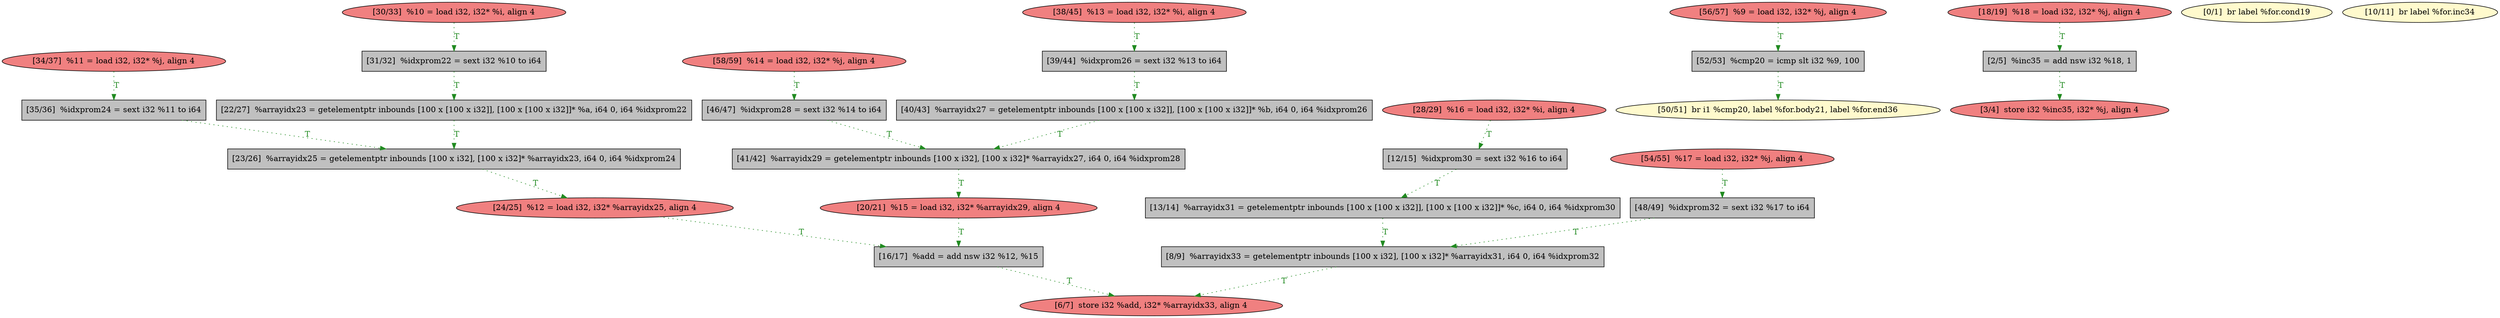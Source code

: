
digraph G {


node1069 [fillcolor=grey,label="[48/49]  %idxprom32 = sext i32 %17 to i64",shape=rectangle,style=filled ]
node1068 [fillcolor=lemonchiffon,label="[50/51]  br i1 %cmp20, label %for.body21, label %for.end36",shape=ellipse,style=filled ]
node1066 [fillcolor=grey,label="[23/26]  %arrayidx25 = getelementptr inbounds [100 x i32], [100 x i32]* %arrayidx23, i64 0, i64 %idxprom24",shape=rectangle,style=filled ]
node1060 [fillcolor=grey,label="[12/15]  %idxprom30 = sext i32 %16 to i64",shape=rectangle,style=filled ]
node1057 [fillcolor=lightcoral,label="[6/7]  store i32 %add, i32* %arrayidx33, align 4",shape=ellipse,style=filled ]
node1056 [fillcolor=lightcoral,label="[3/4]  store i32 %inc35, i32* %j, align 4",shape=ellipse,style=filled ]
node1045 [fillcolor=lightcoral,label="[30/33]  %10 = load i32, i32* %i, align 4",shape=ellipse,style=filled ]
node1058 [fillcolor=grey,label="[2/5]  %inc35 = add nsw i32 %18, 1",shape=rectangle,style=filled ]
node1050 [fillcolor=grey,label="[39/44]  %idxprom26 = sext i32 %13 to i64",shape=rectangle,style=filled ]
node1064 [fillcolor=lightcoral,label="[24/25]  %12 = load i32, i32* %arrayidx25, align 4",shape=ellipse,style=filled ]
node1055 [fillcolor=lemonchiffon,label="[0/1]  br label %for.cond19",shape=ellipse,style=filled ]
node1044 [fillcolor=grey,label="[35/36]  %idxprom24 = sext i32 %11 to i64",shape=rectangle,style=filled ]
node1043 [fillcolor=grey,label="[41/42]  %arrayidx29 = getelementptr inbounds [100 x i32], [100 x i32]* %arrayidx27, i64 0, i64 %idxprom28",shape=rectangle,style=filled ]
node1051 [fillcolor=lightcoral,label="[54/55]  %17 = load i32, i32* %j, align 4",shape=ellipse,style=filled ]
node1040 [fillcolor=grey,label="[31/32]  %idxprom22 = sext i32 %10 to i64",shape=rectangle,style=filled ]
node1046 [fillcolor=lightcoral,label="[28/29]  %16 = load i32, i32* %i, align 4",shape=ellipse,style=filled ]
node1067 [fillcolor=grey,label="[22/27]  %arrayidx23 = getelementptr inbounds [100 x [100 x i32]], [100 x [100 x i32]]* %a, i64 0, i64 %idxprom22",shape=rectangle,style=filled ]
node1062 [fillcolor=lightcoral,label="[18/19]  %18 = load i32, i32* %j, align 4",shape=ellipse,style=filled ]
node1047 [fillcolor=lightcoral,label="[34/37]  %11 = load i32, i32* %j, align 4",shape=ellipse,style=filled ]
node1041 [fillcolor=lightcoral,label="[56/57]  %9 = load i32, i32* %j, align 4",shape=ellipse,style=filled ]
node1048 [fillcolor=lightcoral,label="[38/45]  %13 = load i32, i32* %i, align 4",shape=ellipse,style=filled ]
node1061 [fillcolor=grey,label="[16/17]  %add = add nsw i32 %12, %15",shape=rectangle,style=filled ]
node1059 [fillcolor=lemonchiffon,label="[10/11]  br label %for.inc34",shape=ellipse,style=filled ]
node1053 [fillcolor=grey,label="[13/14]  %arrayidx31 = getelementptr inbounds [100 x [100 x i32]], [100 x [100 x i32]]* %c, i64 0, i64 %idxprom30",shape=rectangle,style=filled ]
node1049 [fillcolor=grey,label="[46/47]  %idxprom28 = sext i32 %14 to i64",shape=rectangle,style=filled ]
node1065 [fillcolor=lightcoral,label="[58/59]  %14 = load i32, i32* %j, align 4",shape=ellipse,style=filled ]
node1042 [fillcolor=grey,label="[40/43]  %arrayidx27 = getelementptr inbounds [100 x [100 x i32]], [100 x [100 x i32]]* %b, i64 0, i64 %idxprom26",shape=rectangle,style=filled ]
node1052 [fillcolor=grey,label="[52/53]  %cmp20 = icmp slt i32 %9, 100",shape=rectangle,style=filled ]
node1063 [fillcolor=lightcoral,label="[20/21]  %15 = load i32, i32* %arrayidx29, align 4",shape=ellipse,style=filled ]
node1054 [fillcolor=grey,label="[8/9]  %arrayidx33 = getelementptr inbounds [100 x i32], [100 x i32]* %arrayidx31, i64 0, i64 %idxprom32",shape=rectangle,style=filled ]

node1053->node1054 [style=dotted,color=forestgreen,label="T",fontcolor=forestgreen ]
node1044->node1066 [style=dotted,color=forestgreen,label="T",fontcolor=forestgreen ]
node1050->node1042 [style=dotted,color=forestgreen,label="T",fontcolor=forestgreen ]
node1051->node1069 [style=dotted,color=forestgreen,label="T",fontcolor=forestgreen ]
node1052->node1068 [style=dotted,color=forestgreen,label="T",fontcolor=forestgreen ]
node1069->node1054 [style=dotted,color=forestgreen,label="T",fontcolor=forestgreen ]
node1041->node1052 [style=dotted,color=forestgreen,label="T",fontcolor=forestgreen ]
node1062->node1058 [style=dotted,color=forestgreen,label="T",fontcolor=forestgreen ]
node1046->node1060 [style=dotted,color=forestgreen,label="T",fontcolor=forestgreen ]
node1058->node1056 [style=dotted,color=forestgreen,label="T",fontcolor=forestgreen ]
node1040->node1067 [style=dotted,color=forestgreen,label="T",fontcolor=forestgreen ]
node1061->node1057 [style=dotted,color=forestgreen,label="T",fontcolor=forestgreen ]
node1049->node1043 [style=dotted,color=forestgreen,label="T",fontcolor=forestgreen ]
node1045->node1040 [style=dotted,color=forestgreen,label="T",fontcolor=forestgreen ]
node1060->node1053 [style=dotted,color=forestgreen,label="T",fontcolor=forestgreen ]
node1048->node1050 [style=dotted,color=forestgreen,label="T",fontcolor=forestgreen ]
node1047->node1044 [style=dotted,color=forestgreen,label="T",fontcolor=forestgreen ]
node1054->node1057 [style=dotted,color=forestgreen,label="T",fontcolor=forestgreen ]
node1066->node1064 [style=dotted,color=forestgreen,label="T",fontcolor=forestgreen ]
node1043->node1063 [style=dotted,color=forestgreen,label="T",fontcolor=forestgreen ]
node1063->node1061 [style=dotted,color=forestgreen,label="T",fontcolor=forestgreen ]
node1064->node1061 [style=dotted,color=forestgreen,label="T",fontcolor=forestgreen ]
node1065->node1049 [style=dotted,color=forestgreen,label="T",fontcolor=forestgreen ]
node1042->node1043 [style=dotted,color=forestgreen,label="T",fontcolor=forestgreen ]
node1067->node1066 [style=dotted,color=forestgreen,label="T",fontcolor=forestgreen ]


}
